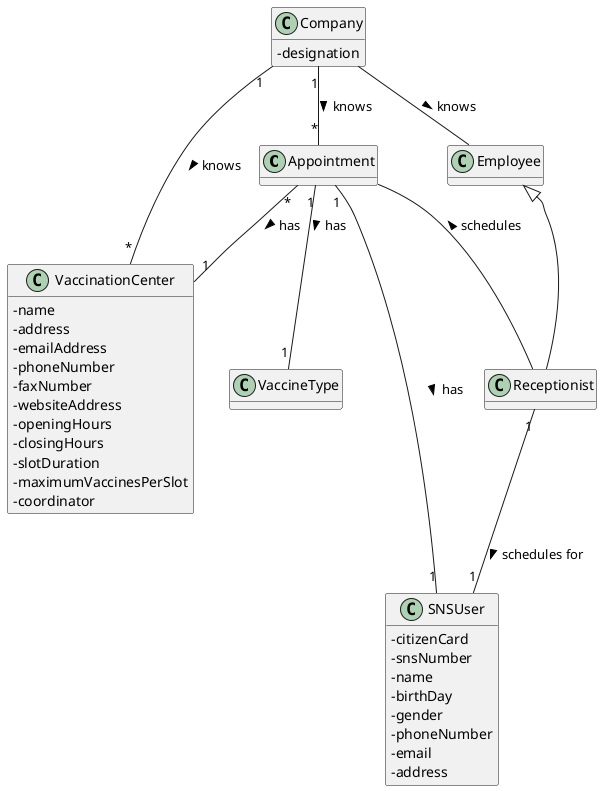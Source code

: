 @startuml  US02_DM
hide methods
skinparam classAttributeIconSize 0


class Appointment {}

class VaccineType {}

class SNSUser {
  - citizenCard
  - snsNumber
  - name
  - birthDay
  - gender
  - phoneNumber
  - email
  - address
}

class VaccinationCenter{
  -name
  -address
  -emailAddress
  -phoneNumber
  -faxNumber
  -websiteAddress
  -openingHours  
  -closingHours
  -slotDuration
  -maximumVaccinesPerSlot
  -coordinator
}

class Company{
  -designation
}

class Receptionist {}

class Employee {}

Company "1" -- "*" Appointment : knows >
Appointment "1"  -- "1" VaccineType : has >
Appointment "*" -- "1" VaccinationCenter : has >
Company "1" -- "*" VaccinationCenter : knows >
Appointment -- Receptionist : schedules <
Receptionist "1" -- "1" SNSUser : schedules for >
Appointment "1" -- "1" SNSUser : has >
Employee <|-- Receptionist
Company -- Employee : knows >


@enduml